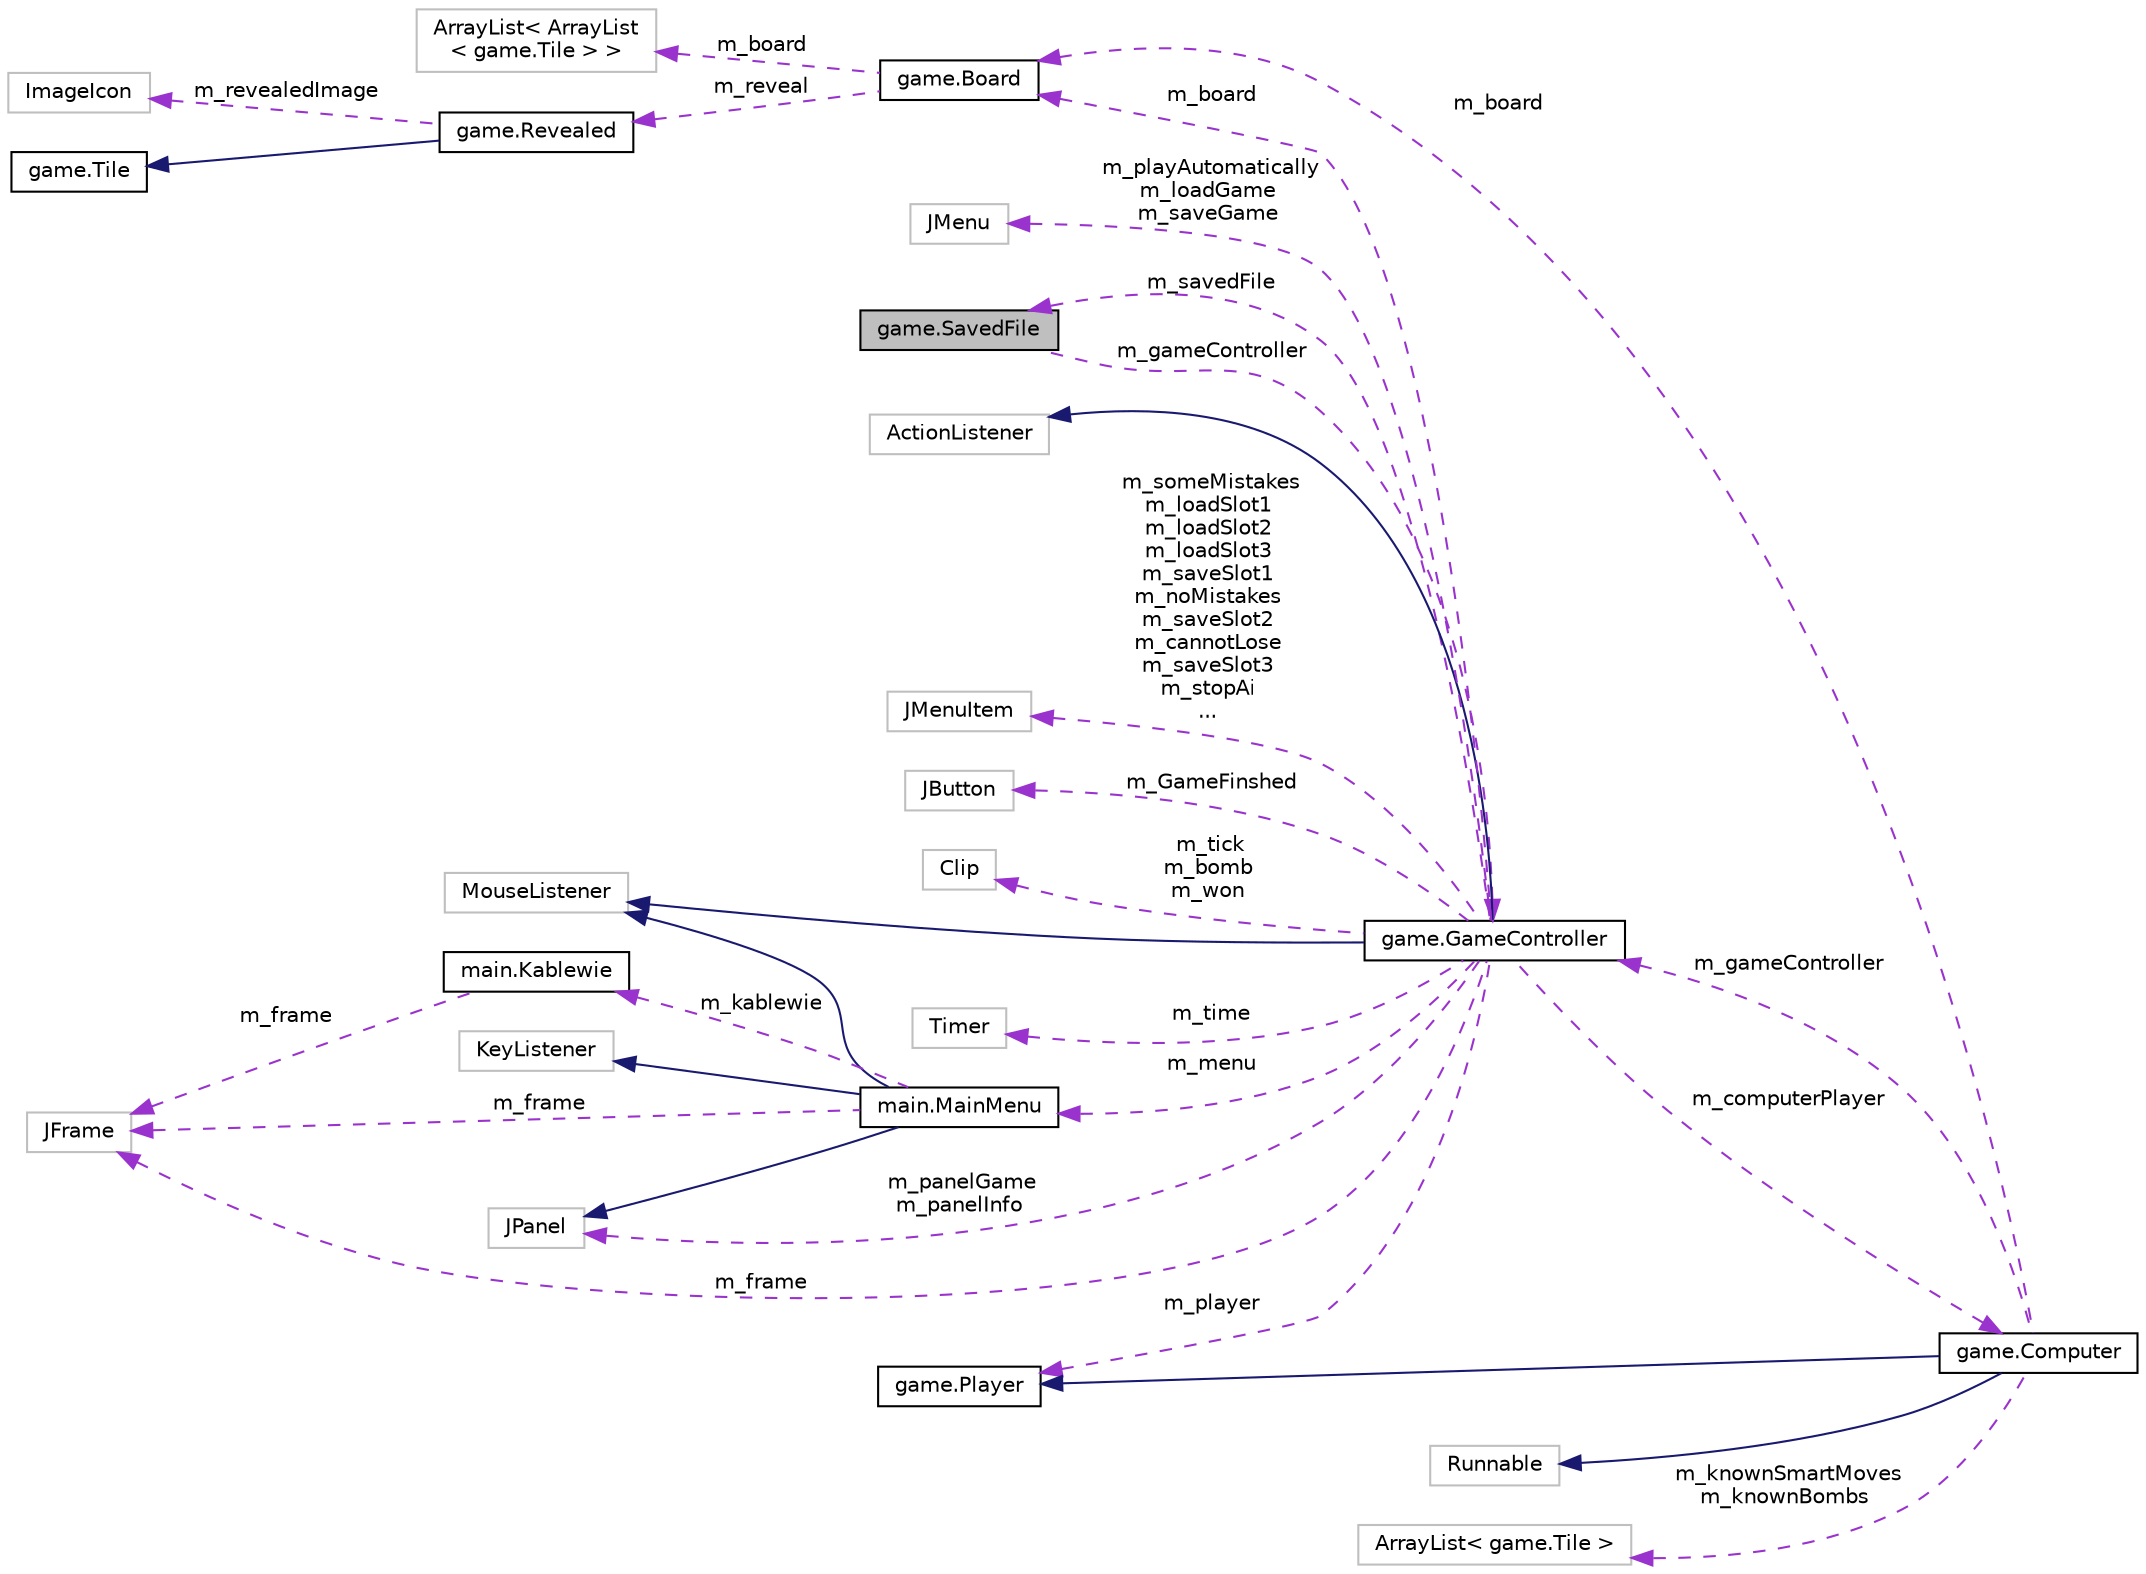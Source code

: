 digraph "game.SavedFile"
{
  edge [fontname="Helvetica",fontsize="10",labelfontname="Helvetica",labelfontsize="10"];
  node [fontname="Helvetica",fontsize="10",shape=record];
  rankdir="LR";
  Node1 [label="game.SavedFile",height=0.2,width=0.4,color="black", fillcolor="grey75", style="filled", fontcolor="black"];
  Node2 -> Node1 [dir="back",color="darkorchid3",fontsize="10",style="dashed",label=" m_gameController" ,fontname="Helvetica"];
  Node2 [label="game.GameController",height=0.2,width=0.4,color="black", fillcolor="white", style="filled",URL="$classgame_1_1_game_controller.html",tooltip="Controls the game. "];
  Node3 -> Node2 [dir="back",color="midnightblue",fontsize="10",style="solid",fontname="Helvetica"];
  Node3 [label="MouseListener",height=0.2,width=0.4,color="grey75", fillcolor="white", style="filled"];
  Node4 -> Node2 [dir="back",color="midnightblue",fontsize="10",style="solid",fontname="Helvetica"];
  Node4 [label="ActionListener",height=0.2,width=0.4,color="grey75", fillcolor="white", style="filled"];
  Node5 -> Node2 [dir="back",color="darkorchid3",fontsize="10",style="dashed",label=" m_someMistakes\nm_loadSlot1\nm_loadSlot2\nm_loadSlot3\nm_saveSlot1\nm_noMistakes\nm_saveSlot2\nm_cannotLose\nm_saveSlot3\nm_stopAi\n..." ,fontname="Helvetica"];
  Node5 [label="JMenuItem",height=0.2,width=0.4,color="grey75", fillcolor="white", style="filled"];
  Node6 -> Node2 [dir="back",color="darkorchid3",fontsize="10",style="dashed",label=" m_GameFinshed" ,fontname="Helvetica"];
  Node6 [label="JButton",height=0.2,width=0.4,color="grey75", fillcolor="white", style="filled"];
  Node7 -> Node2 [dir="back",color="darkorchid3",fontsize="10",style="dashed",label=" m_tick\nm_bomb\nm_won" ,fontname="Helvetica"];
  Node7 [label="Clip",height=0.2,width=0.4,color="grey75", fillcolor="white", style="filled"];
  Node8 -> Node2 [dir="back",color="darkorchid3",fontsize="10",style="dashed",label=" m_time" ,fontname="Helvetica"];
  Node8 [label="Timer",height=0.2,width=0.4,color="grey75", fillcolor="white", style="filled"];
  Node9 -> Node2 [dir="back",color="darkorchid3",fontsize="10",style="dashed",label=" m_player" ,fontname="Helvetica"];
  Node9 [label="game.Player",height=0.2,width=0.4,color="black", fillcolor="white", style="filled",URL="$classgame_1_1_player.html",tooltip="A class for a generic player. "];
  Node10 -> Node2 [dir="back",color="darkorchid3",fontsize="10",style="dashed",label=" m_frame" ,fontname="Helvetica"];
  Node10 [label="JFrame",height=0.2,width=0.4,color="grey75", fillcolor="white", style="filled"];
  Node1 -> Node2 [dir="back",color="darkorchid3",fontsize="10",style="dashed",label=" m_savedFile" ,fontname="Helvetica"];
  Node11 -> Node2 [dir="back",color="darkorchid3",fontsize="10",style="dashed",label=" m_menu" ,fontname="Helvetica"];
  Node11 [label="main.MainMenu",height=0.2,width=0.4,color="black", fillcolor="white", style="filled",URL="$classmain_1_1_main_menu.html",tooltip="creates main menu "];
  Node12 -> Node11 [dir="back",color="midnightblue",fontsize="10",style="solid",fontname="Helvetica"];
  Node12 [label="JPanel",height=0.2,width=0.4,color="grey75", fillcolor="white", style="filled"];
  Node3 -> Node11 [dir="back",color="midnightblue",fontsize="10",style="solid",fontname="Helvetica"];
  Node13 -> Node11 [dir="back",color="midnightblue",fontsize="10",style="solid",fontname="Helvetica"];
  Node13 [label="KeyListener",height=0.2,width=0.4,color="grey75", fillcolor="white", style="filled"];
  Node14 -> Node11 [dir="back",color="darkorchid3",fontsize="10",style="dashed",label=" m_kablewie" ,fontname="Helvetica"];
  Node14 [label="main.Kablewie",height=0.2,width=0.4,color="black", fillcolor="white", style="filled",URL="$classmain_1_1_kablewie.html",tooltip="Starts the game. "];
  Node10 -> Node14 [dir="back",color="darkorchid3",fontsize="10",style="dashed",label=" m_frame" ,fontname="Helvetica"];
  Node10 -> Node11 [dir="back",color="darkorchid3",fontsize="10",style="dashed",label=" m_frame" ,fontname="Helvetica"];
  Node15 -> Node2 [dir="back",color="darkorchid3",fontsize="10",style="dashed",label=" m_playAutomatically\nm_loadGame\nm_saveGame" ,fontname="Helvetica"];
  Node15 [label="JMenu",height=0.2,width=0.4,color="grey75", fillcolor="white", style="filled"];
  Node12 -> Node2 [dir="back",color="darkorchid3",fontsize="10",style="dashed",label=" m_panelGame\nm_panelInfo" ,fontname="Helvetica"];
  Node16 -> Node2 [dir="back",color="darkorchid3",fontsize="10",style="dashed",label=" m_board" ,fontname="Helvetica"];
  Node16 [label="game.Board",height=0.2,width=0.4,color="black", fillcolor="white", style="filled",URL="$classgame_1_1_board.html",tooltip="Contains Board information. "];
  Node17 -> Node16 [dir="back",color="darkorchid3",fontsize="10",style="dashed",label=" m_board" ,fontname="Helvetica"];
  Node17 [label="ArrayList\< ArrayList\l\< game.Tile \> \>",height=0.2,width=0.4,color="grey75", fillcolor="white", style="filled"];
  Node18 -> Node16 [dir="back",color="darkorchid3",fontsize="10",style="dashed",label=" m_reveal" ,fontname="Helvetica"];
  Node18 [label="game.Revealed",height=0.2,width=0.4,color="black", fillcolor="white", style="filled",URL="$classgame_1_1_revealed.html",tooltip="A Revealed tile. "];
  Node19 -> Node18 [dir="back",color="midnightblue",fontsize="10",style="solid",fontname="Helvetica"];
  Node19 [label="game.Tile",height=0.2,width=0.4,color="black", fillcolor="white", style="filled",URL="$classgame_1_1_tile.html",tooltip="A class for a generic tile. "];
  Node20 -> Node18 [dir="back",color="darkorchid3",fontsize="10",style="dashed",label=" m_revealedImage" ,fontname="Helvetica"];
  Node20 [label="ImageIcon",height=0.2,width=0.4,color="grey75", fillcolor="white", style="filled"];
  Node21 -> Node2 [dir="back",color="darkorchid3",fontsize="10",style="dashed",label=" m_computerPlayer" ,fontname="Helvetica"];
  Node21 [label="game.Computer",height=0.2,width=0.4,color="black", fillcolor="white", style="filled",URL="$classgame_1_1_computer.html",tooltip="A class for computer players. "];
  Node9 -> Node21 [dir="back",color="midnightblue",fontsize="10",style="solid",fontname="Helvetica"];
  Node22 -> Node21 [dir="back",color="midnightblue",fontsize="10",style="solid",fontname="Helvetica"];
  Node22 [label="Runnable",height=0.2,width=0.4,color="grey75", fillcolor="white", style="filled"];
  Node2 -> Node21 [dir="back",color="darkorchid3",fontsize="10",style="dashed",label=" m_gameController" ,fontname="Helvetica"];
  Node23 -> Node21 [dir="back",color="darkorchid3",fontsize="10",style="dashed",label=" m_knownSmartMoves\nm_knownBombs" ,fontname="Helvetica"];
  Node23 [label="ArrayList\< game.Tile \>",height=0.2,width=0.4,color="grey75", fillcolor="white", style="filled"];
  Node16 -> Node21 [dir="back",color="darkorchid3",fontsize="10",style="dashed",label=" m_board" ,fontname="Helvetica"];
}
